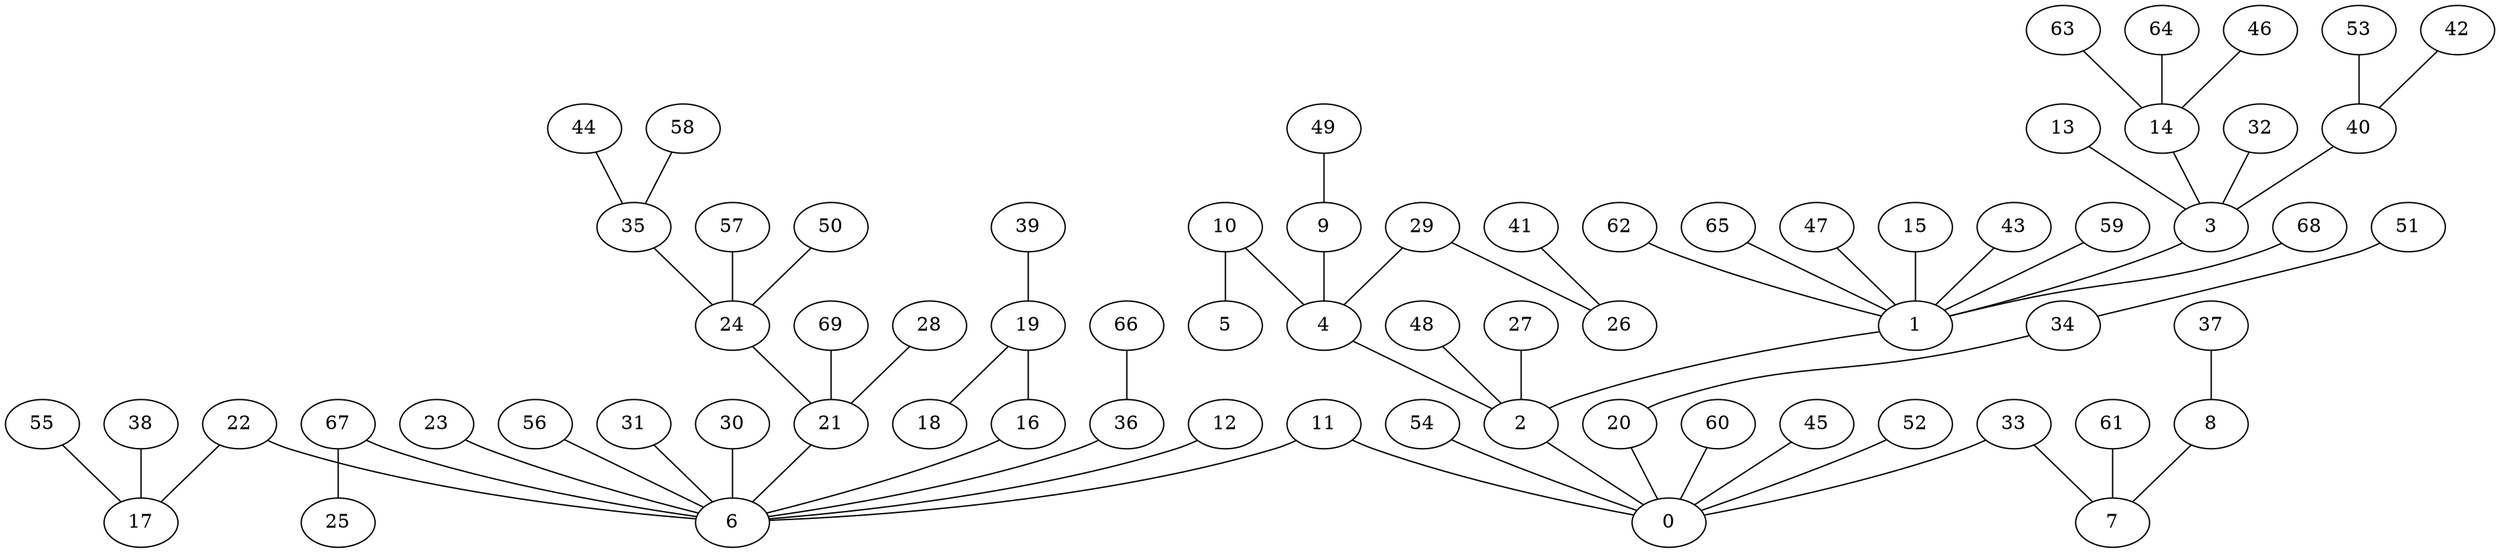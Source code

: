 graph{
30 -- 6;
42 -- 40;
3 -- 1;
52 -- 0;
10 -- 5;
33 -- 0;
24 -- 21;
37 -- 8;
35 -- 24;
40 -- 3;
68 -- 1;
57 -- 24;
54 -- 0;
38 -- 17;
29 -- 4;
13 -- 3;
66 -- 36;
1 -- 2;
62 -- 1;
46 -- 14;
12 -- 6;
8 -- 7;
21 -- 6;
2 -- 0;
53 -- 40;
20 -- 0;
34 -- 20;
22 -- 6;
10 -- 4;
48 -- 2;
55 -- 17;
60 -- 0;
67 -- 25;
41 -- 26;
16 -- 6;
50 -- 24;
65 -- 1;
39 -- 19;
19 -- 16;
19 -- 18;
23 -- 6;
47 -- 1;
58 -- 35;
56 -- 6;
44 -- 35;
51 -- 34;
61 -- 7;
63 -- 14;
4 -- 2;
14 -- 3;
15 -- 1;
49 -- 9;
29 -- 26;
33 -- 7;
67 -- 6;
64 -- 14;
69 -- 21;
9 -- 4;
11 -- 0;
43 -- 1;
31 -- 6;
45 -- 0;
27 -- 2;
59 -- 1;
22 -- 17;
32 -- 3;
11 -- 6;
28 -- 21;
36 -- 6;
}

